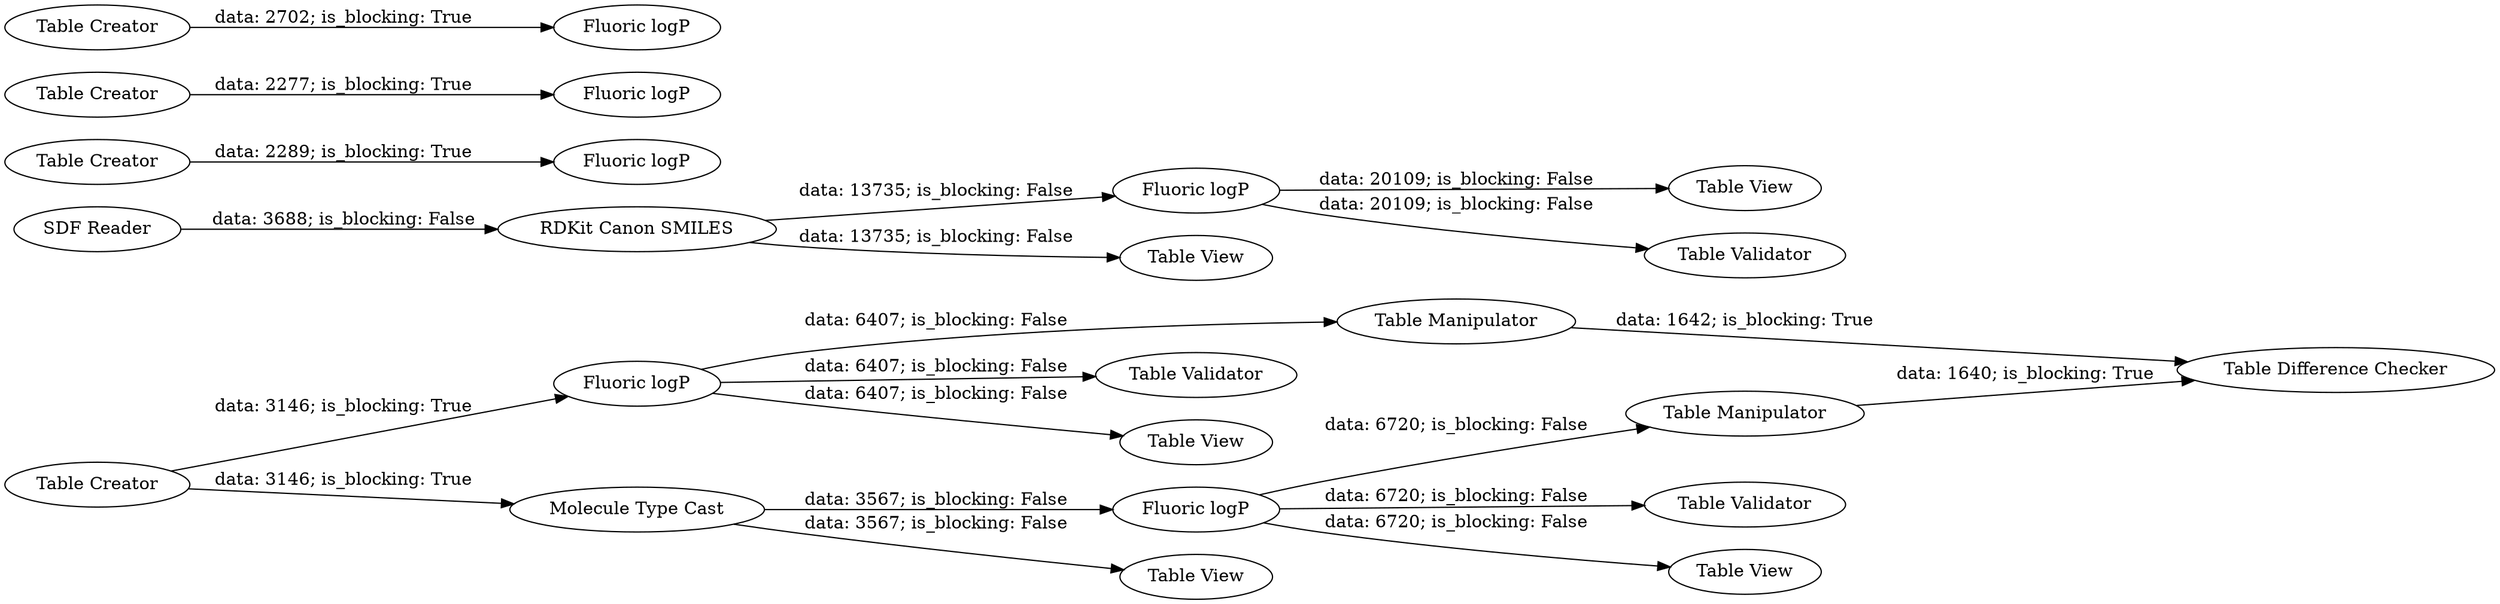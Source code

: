digraph {
	"8570908915195073895_50" [label="Table Manipulator"]
	"8570908915195073895_65" [label="Table Validator"]
	"8570908915195073895_47" [label="Table View"]
	"8570908915195073895_22" [label="Table Creator"]
	"8570908915195073895_24" [label="Table Creator"]
	"8570908915195073895_4" [label="Table View"]
	"8570908915195073895_59" [label="Fluoric logP"]
	"8570908915195073895_64" [label="Fluoric logP"]
	"8570908915195073895_56" [label="Molecule Type Cast"]
	"8570908915195073895_45" [label="RDKit Canon SMILES"]
	"8570908915195073895_2" [label="Table Creator"]
	"8570908915195073895_68" [label="Table View"]
	"8570908915195073895_51" [label="Table Manipulator"]
	"8570908915195073895_60" [label="Fluoric logP"]
	"8570908915195073895_69" [label="Table Validator"]
	"8570908915195073895_52" [label="Table Difference Checker"]
	"8570908915195073895_63" [label="Fluoric logP"]
	"8570908915195073895_39" [label="SDF Reader"]
	"8570908915195073895_66" [label="Table Validator"]
	"8570908915195073895_57" [label="Table View"]
	"8570908915195073895_61" [label="Fluoric logP"]
	"8570908915195073895_31" [label="Table View"]
	"8570908915195073895_16" [label="Table Creator"]
	"8570908915195073895_62" [label="Fluoric logP"]
	"8570908915195073895_2" -> "8570908915195073895_56" [label="data: 3146; is_blocking: True"]
	"8570908915195073895_39" -> "8570908915195073895_45" [label="data: 3688; is_blocking: False"]
	"8570908915195073895_24" -> "8570908915195073895_63" [label="data: 2277; is_blocking: True"]
	"8570908915195073895_45" -> "8570908915195073895_68" [label="data: 13735; is_blocking: False"]
	"8570908915195073895_56" -> "8570908915195073895_60" [label="data: 3567; is_blocking: False"]
	"8570908915195073895_50" -> "8570908915195073895_52" [label="data: 1642; is_blocking: True"]
	"8570908915195073895_51" -> "8570908915195073895_52" [label="data: 1640; is_blocking: True"]
	"8570908915195073895_22" -> "8570908915195073895_62" [label="data: 2289; is_blocking: True"]
	"8570908915195073895_64" -> "8570908915195073895_47" [label="data: 20109; is_blocking: False"]
	"8570908915195073895_60" -> "8570908915195073895_51" [label="data: 6720; is_blocking: False"]
	"8570908915195073895_59" -> "8570908915195073895_50" [label="data: 6407; is_blocking: False"]
	"8570908915195073895_64" -> "8570908915195073895_69" [label="data: 20109; is_blocking: False"]
	"8570908915195073895_16" -> "8570908915195073895_61" [label="data: 2702; is_blocking: True"]
	"8570908915195073895_45" -> "8570908915195073895_64" [label="data: 13735; is_blocking: False"]
	"8570908915195073895_56" -> "8570908915195073895_57" [label="data: 3567; is_blocking: False"]
	"8570908915195073895_60" -> "8570908915195073895_31" [label="data: 6720; is_blocking: False"]
	"8570908915195073895_59" -> "8570908915195073895_4" [label="data: 6407; is_blocking: False"]
	"8570908915195073895_2" -> "8570908915195073895_59" [label="data: 3146; is_blocking: True"]
	"8570908915195073895_59" -> "8570908915195073895_65" [label="data: 6407; is_blocking: False"]
	"8570908915195073895_60" -> "8570908915195073895_66" [label="data: 6720; is_blocking: False"]
	rankdir=LR
}
